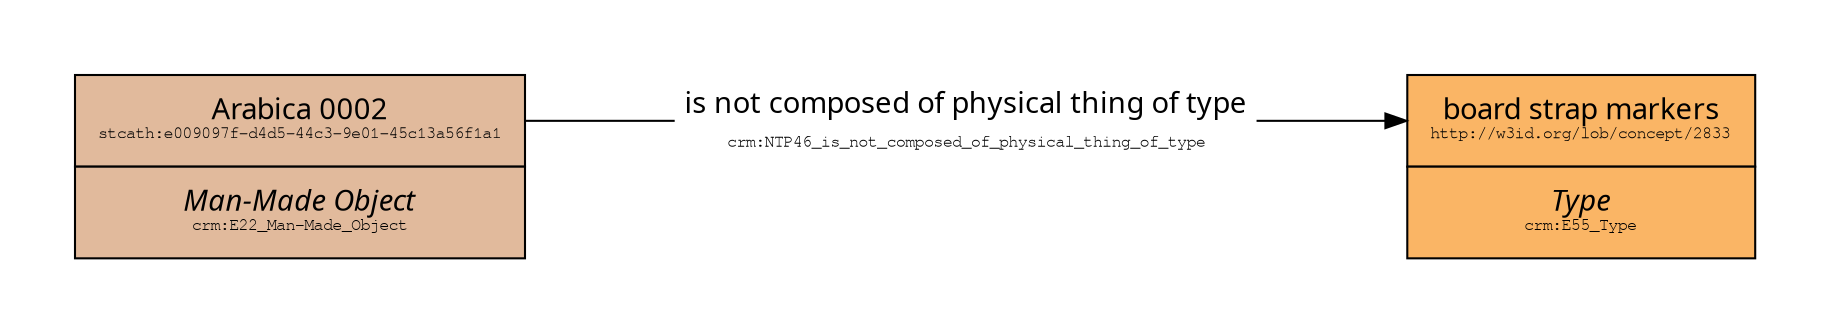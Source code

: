// MS without board strap markers
digraph {
	nodesep=0.5 pad=0.5 rankdir=LR ranksep=1 splines=line
	node [margin=0 penwidth=3.0 shape=none]
	httpw3idorglobconcept2833 [label=<<TABLE BORDER="0" CELLBORDER="1" CELLSPACING="0">                    <TR><TD PORT="instance" CELLPADDING="10" bgcolor="#FAB565"><FONT FACE="Ubuntu">board strap markers</FONT><BR /><FONT FACE="FreeMono" POINT-SIZE="8">http://w3id.org/lob/concept/2833</FONT></TD></TR>                    <TR><TD PORT="class" CELLPADDING="10" bgcolor="#FAB565"><FONT FACE="Ubuntu"><I>Type</I></FONT><BR /><FONT FACE="FreeMono" POINT-SIZE="8">crm:E55_Type</FONT></TD></TR>                    </TABLE>>]
	httpsdataligatusorgukstcatherinesmse009097fd4d544c39e0145c13a56f1a1 [label=<<TABLE BORDER="0" CELLBORDER="1" CELLSPACING="0">                    <TR><TD PORT="instance" CELLPADDING="10" bgcolor="#E1BA9C"><FONT FACE="Ubuntu">Arabica 0002</FONT><BR /><FONT FACE="FreeMono" POINT-SIZE="8">stcath:e009097f-d4d5-44c3-9e01-45c13a56f1a1</FONT></TD></TR>                    <TR><TD PORT="class" CELLPADDING="10" bgcolor="#E1BA9C"><FONT FACE="Ubuntu"><I>Man-Made Object</I></FONT><BR /><FONT FACE="FreeMono" POINT-SIZE="8">crm:E22_Man-Made_Object</FONT></TD></TR>                    </TABLE>>]
	httpsdataligatusorgukstcatherinesmse009097fd4d544c39e0145c13a56f1a1httpwwwcidoccrmorgcidoccrmNTP46_is_not_composed_of_physical_thing_of_typehttpw3idorglobconcept2833 [label=<<TABLE BORDER="0" CELLBORDER="0"><TR><TD BGCOLOR = "white"><FONT FACE="Ubuntu">is not composed of physical thing of type</FONT></TD></TR><TR><TD BGCOLOR = "white"><FONT FACE="FreeMono" POINT-SIZE="8">crm:NTP46_is_not_composed_of_physical_thing_of_type</FONT></TD></TR></TABLE>>]
	httpsdataligatusorgukstcatherinesmse009097fd4d544c39e0145c13a56f1a1:instance:e -> httpsdataligatusorgukstcatherinesmse009097fd4d544c39e0145c13a56f1a1httpwwwcidoccrmorgcidoccrmNTP46_is_not_composed_of_physical_thing_of_typehttpw3idorglobconcept2833 [arrowhead=none]
	httpsdataligatusorgukstcatherinesmse009097fd4d544c39e0145c13a56f1a1httpwwwcidoccrmorgcidoccrmNTP46_is_not_composed_of_physical_thing_of_typehttpw3idorglobconcept2833 -> httpw3idorglobconcept2833:instance:w
}
